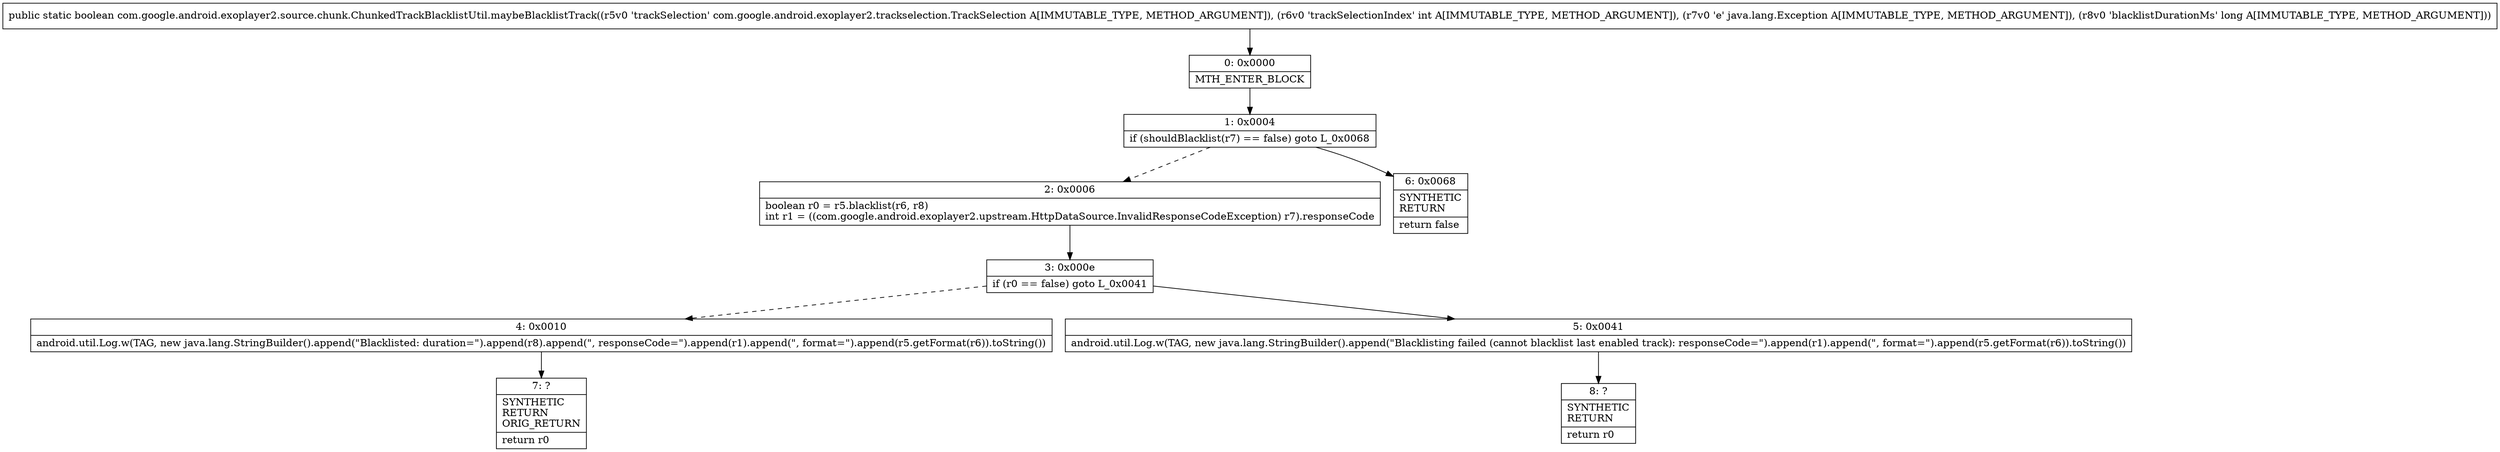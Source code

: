 digraph "CFG forcom.google.android.exoplayer2.source.chunk.ChunkedTrackBlacklistUtil.maybeBlacklistTrack(Lcom\/google\/android\/exoplayer2\/trackselection\/TrackSelection;ILjava\/lang\/Exception;J)Z" {
Node_0 [shape=record,label="{0\:\ 0x0000|MTH_ENTER_BLOCK\l}"];
Node_1 [shape=record,label="{1\:\ 0x0004|if (shouldBlacklist(r7) == false) goto L_0x0068\l}"];
Node_2 [shape=record,label="{2\:\ 0x0006|boolean r0 = r5.blacklist(r6, r8)\lint r1 = ((com.google.android.exoplayer2.upstream.HttpDataSource.InvalidResponseCodeException) r7).responseCode\l}"];
Node_3 [shape=record,label="{3\:\ 0x000e|if (r0 == false) goto L_0x0041\l}"];
Node_4 [shape=record,label="{4\:\ 0x0010|android.util.Log.w(TAG, new java.lang.StringBuilder().append(\"Blacklisted: duration=\").append(r8).append(\", responseCode=\").append(r1).append(\", format=\").append(r5.getFormat(r6)).toString())\l}"];
Node_5 [shape=record,label="{5\:\ 0x0041|android.util.Log.w(TAG, new java.lang.StringBuilder().append(\"Blacklisting failed (cannot blacklist last enabled track): responseCode=\").append(r1).append(\", format=\").append(r5.getFormat(r6)).toString())\l}"];
Node_6 [shape=record,label="{6\:\ 0x0068|SYNTHETIC\lRETURN\l|return false\l}"];
Node_7 [shape=record,label="{7\:\ ?|SYNTHETIC\lRETURN\lORIG_RETURN\l|return r0\l}"];
Node_8 [shape=record,label="{8\:\ ?|SYNTHETIC\lRETURN\l|return r0\l}"];
MethodNode[shape=record,label="{public static boolean com.google.android.exoplayer2.source.chunk.ChunkedTrackBlacklistUtil.maybeBlacklistTrack((r5v0 'trackSelection' com.google.android.exoplayer2.trackselection.TrackSelection A[IMMUTABLE_TYPE, METHOD_ARGUMENT]), (r6v0 'trackSelectionIndex' int A[IMMUTABLE_TYPE, METHOD_ARGUMENT]), (r7v0 'e' java.lang.Exception A[IMMUTABLE_TYPE, METHOD_ARGUMENT]), (r8v0 'blacklistDurationMs' long A[IMMUTABLE_TYPE, METHOD_ARGUMENT])) }"];
MethodNode -> Node_0;
Node_0 -> Node_1;
Node_1 -> Node_2[style=dashed];
Node_1 -> Node_6;
Node_2 -> Node_3;
Node_3 -> Node_4[style=dashed];
Node_3 -> Node_5;
Node_4 -> Node_7;
Node_5 -> Node_8;
}

